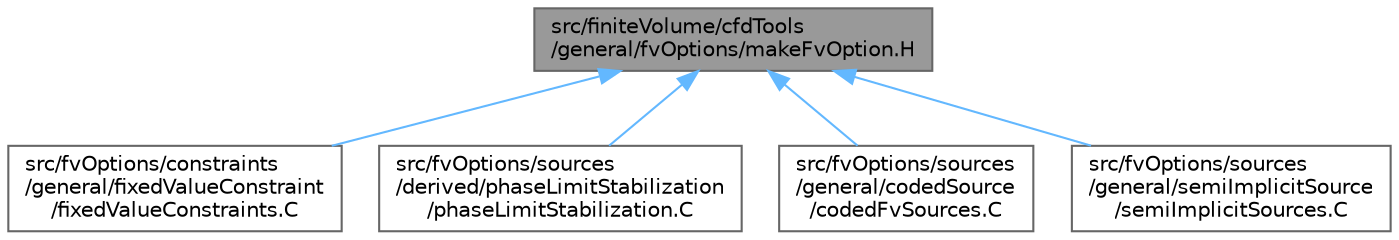 digraph "src/finiteVolume/cfdTools/general/fvOptions/makeFvOption.H"
{
 // LATEX_PDF_SIZE
  bgcolor="transparent";
  edge [fontname=Helvetica,fontsize=10,labelfontname=Helvetica,labelfontsize=10];
  node [fontname=Helvetica,fontsize=10,shape=box,height=0.2,width=0.4];
  Node1 [id="Node000001",label="src/finiteVolume/cfdTools\l/general/fvOptions/makeFvOption.H",height=0.2,width=0.4,color="gray40", fillcolor="grey60", style="filled", fontcolor="black",tooltip=" "];
  Node1 -> Node2 [id="edge1_Node000001_Node000002",dir="back",color="steelblue1",style="solid",tooltip=" "];
  Node2 [id="Node000002",label="src/fvOptions/constraints\l/general/fixedValueConstraint\l/fixedValueConstraints.C",height=0.2,width=0.4,color="grey40", fillcolor="white", style="filled",URL="$fixedValueConstraints_8C.html",tooltip=" "];
  Node1 -> Node3 [id="edge2_Node000001_Node000003",dir="back",color="steelblue1",style="solid",tooltip=" "];
  Node3 [id="Node000003",label="src/fvOptions/sources\l/derived/phaseLimitStabilization\l/phaseLimitStabilization.C",height=0.2,width=0.4,color="grey40", fillcolor="white", style="filled",URL="$phaseLimitStabilization_8C.html",tooltip=" "];
  Node1 -> Node4 [id="edge3_Node000001_Node000004",dir="back",color="steelblue1",style="solid",tooltip=" "];
  Node4 [id="Node000004",label="src/fvOptions/sources\l/general/codedSource\l/codedFvSources.C",height=0.2,width=0.4,color="grey40", fillcolor="white", style="filled",URL="$codedFvSources_8C.html",tooltip=" "];
  Node1 -> Node5 [id="edge4_Node000001_Node000005",dir="back",color="steelblue1",style="solid",tooltip=" "];
  Node5 [id="Node000005",label="src/fvOptions/sources\l/general/semiImplicitSource\l/semiImplicitSources.C",height=0.2,width=0.4,color="grey40", fillcolor="white", style="filled",URL="$semiImplicitSources_8C.html",tooltip=" "];
}
